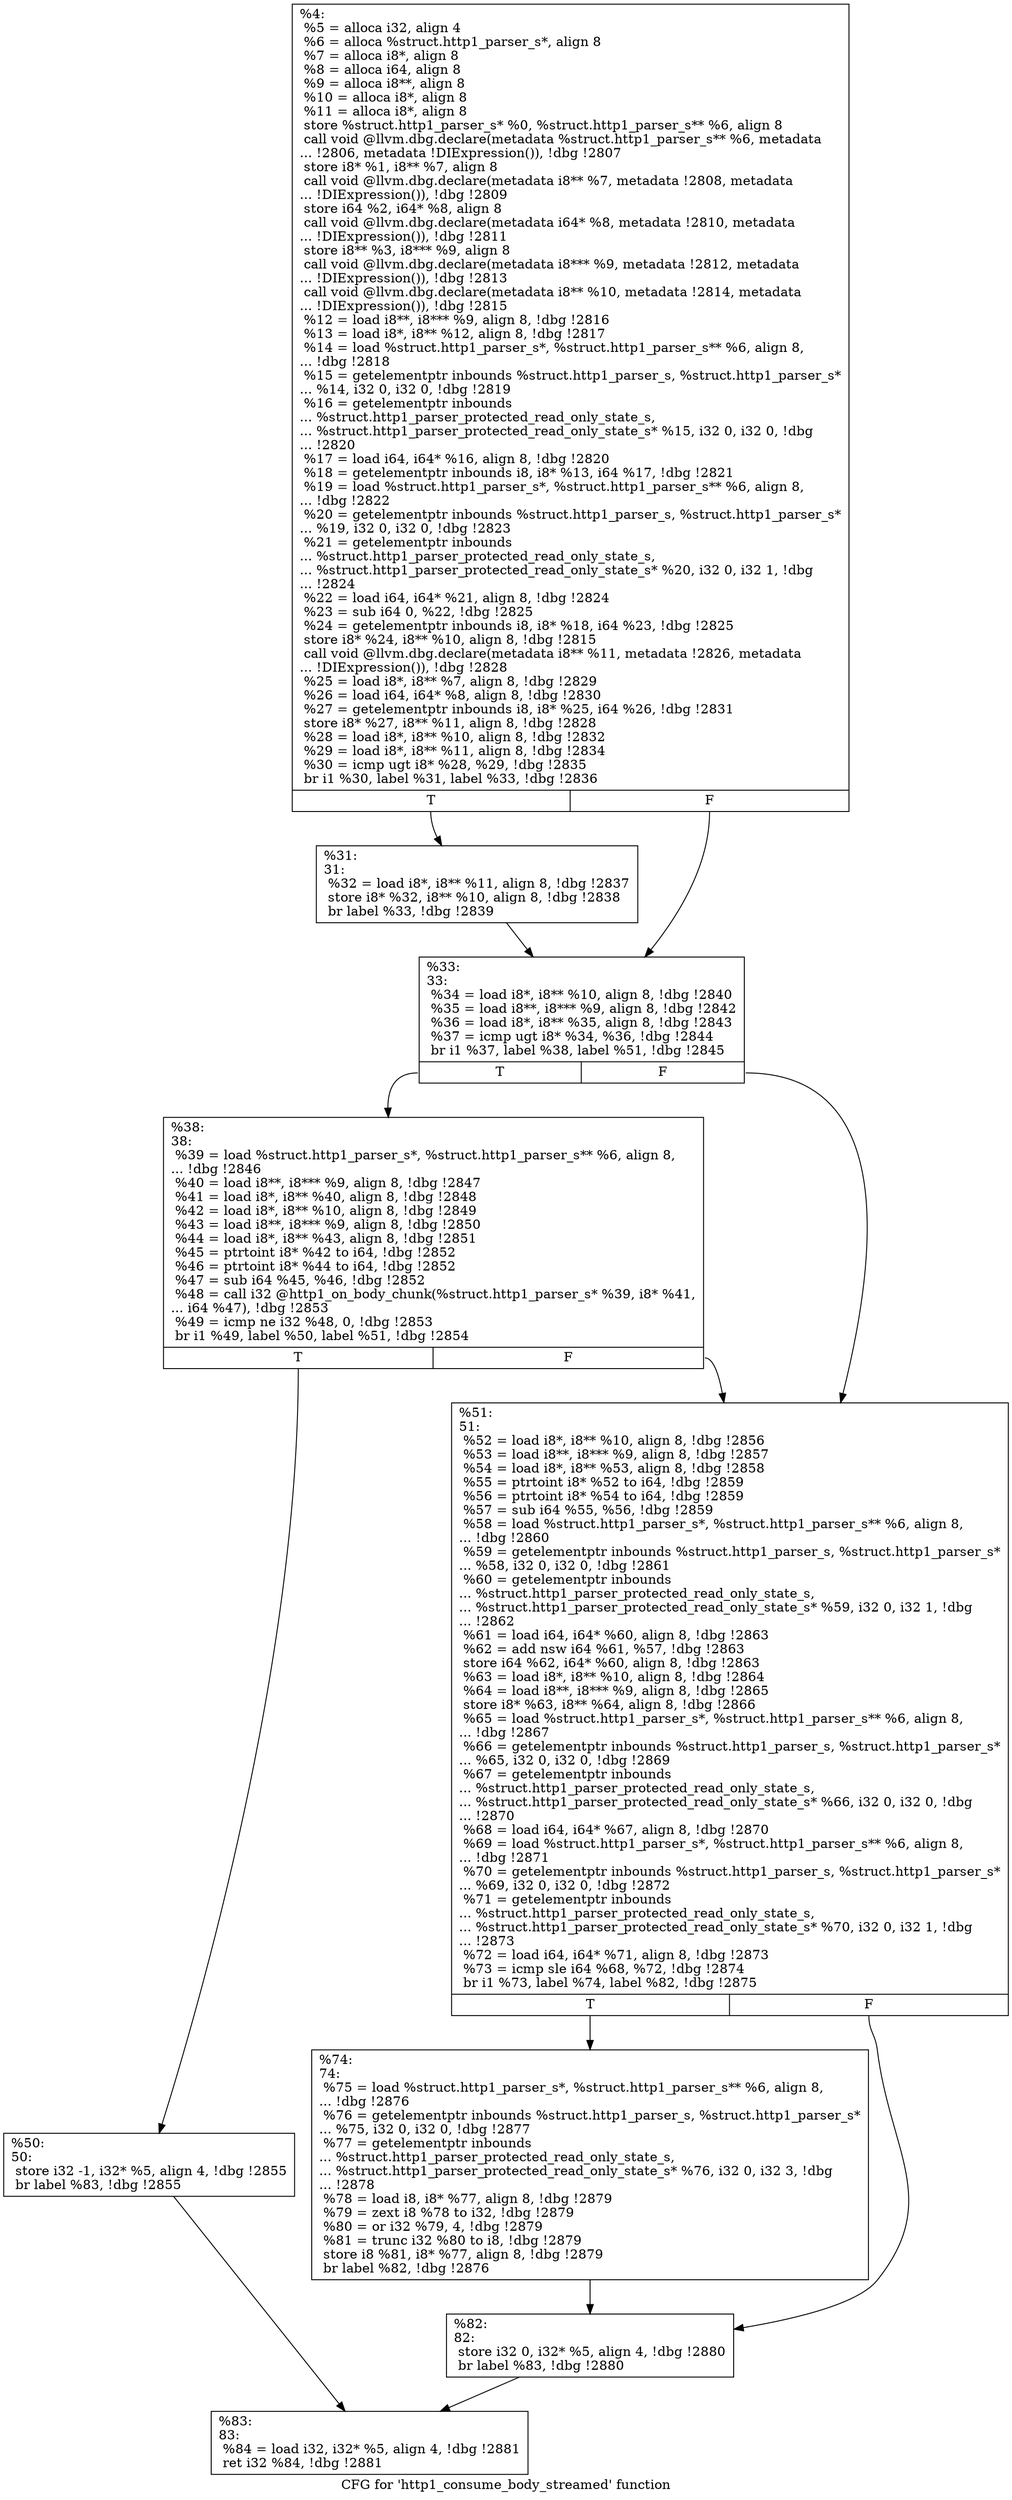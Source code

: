 digraph "CFG for 'http1_consume_body_streamed' function" {
	label="CFG for 'http1_consume_body_streamed' function";

	Node0x55685222b260 [shape=record,label="{%4:\l  %5 = alloca i32, align 4\l  %6 = alloca %struct.http1_parser_s*, align 8\l  %7 = alloca i8*, align 8\l  %8 = alloca i64, align 8\l  %9 = alloca i8**, align 8\l  %10 = alloca i8*, align 8\l  %11 = alloca i8*, align 8\l  store %struct.http1_parser_s* %0, %struct.http1_parser_s** %6, align 8\l  call void @llvm.dbg.declare(metadata %struct.http1_parser_s** %6, metadata\l... !2806, metadata !DIExpression()), !dbg !2807\l  store i8* %1, i8** %7, align 8\l  call void @llvm.dbg.declare(metadata i8** %7, metadata !2808, metadata\l... !DIExpression()), !dbg !2809\l  store i64 %2, i64* %8, align 8\l  call void @llvm.dbg.declare(metadata i64* %8, metadata !2810, metadata\l... !DIExpression()), !dbg !2811\l  store i8** %3, i8*** %9, align 8\l  call void @llvm.dbg.declare(metadata i8*** %9, metadata !2812, metadata\l... !DIExpression()), !dbg !2813\l  call void @llvm.dbg.declare(metadata i8** %10, metadata !2814, metadata\l... !DIExpression()), !dbg !2815\l  %12 = load i8**, i8*** %9, align 8, !dbg !2816\l  %13 = load i8*, i8** %12, align 8, !dbg !2817\l  %14 = load %struct.http1_parser_s*, %struct.http1_parser_s** %6, align 8,\l... !dbg !2818\l  %15 = getelementptr inbounds %struct.http1_parser_s, %struct.http1_parser_s*\l... %14, i32 0, i32 0, !dbg !2819\l  %16 = getelementptr inbounds\l... %struct.http1_parser_protected_read_only_state_s,\l... %struct.http1_parser_protected_read_only_state_s* %15, i32 0, i32 0, !dbg\l... !2820\l  %17 = load i64, i64* %16, align 8, !dbg !2820\l  %18 = getelementptr inbounds i8, i8* %13, i64 %17, !dbg !2821\l  %19 = load %struct.http1_parser_s*, %struct.http1_parser_s** %6, align 8,\l... !dbg !2822\l  %20 = getelementptr inbounds %struct.http1_parser_s, %struct.http1_parser_s*\l... %19, i32 0, i32 0, !dbg !2823\l  %21 = getelementptr inbounds\l... %struct.http1_parser_protected_read_only_state_s,\l... %struct.http1_parser_protected_read_only_state_s* %20, i32 0, i32 1, !dbg\l... !2824\l  %22 = load i64, i64* %21, align 8, !dbg !2824\l  %23 = sub i64 0, %22, !dbg !2825\l  %24 = getelementptr inbounds i8, i8* %18, i64 %23, !dbg !2825\l  store i8* %24, i8** %10, align 8, !dbg !2815\l  call void @llvm.dbg.declare(metadata i8** %11, metadata !2826, metadata\l... !DIExpression()), !dbg !2828\l  %25 = load i8*, i8** %7, align 8, !dbg !2829\l  %26 = load i64, i64* %8, align 8, !dbg !2830\l  %27 = getelementptr inbounds i8, i8* %25, i64 %26, !dbg !2831\l  store i8* %27, i8** %11, align 8, !dbg !2828\l  %28 = load i8*, i8** %10, align 8, !dbg !2832\l  %29 = load i8*, i8** %11, align 8, !dbg !2834\l  %30 = icmp ugt i8* %28, %29, !dbg !2835\l  br i1 %30, label %31, label %33, !dbg !2836\l|{<s0>T|<s1>F}}"];
	Node0x55685222b260:s0 -> Node0x55685222b2b0;
	Node0x55685222b260:s1 -> Node0x55685222b300;
	Node0x55685222b2b0 [shape=record,label="{%31:\l31:                                               \l  %32 = load i8*, i8** %11, align 8, !dbg !2837\l  store i8* %32, i8** %10, align 8, !dbg !2838\l  br label %33, !dbg !2839\l}"];
	Node0x55685222b2b0 -> Node0x55685222b300;
	Node0x55685222b300 [shape=record,label="{%33:\l33:                                               \l  %34 = load i8*, i8** %10, align 8, !dbg !2840\l  %35 = load i8**, i8*** %9, align 8, !dbg !2842\l  %36 = load i8*, i8** %35, align 8, !dbg !2843\l  %37 = icmp ugt i8* %34, %36, !dbg !2844\l  br i1 %37, label %38, label %51, !dbg !2845\l|{<s0>T|<s1>F}}"];
	Node0x55685222b300:s0 -> Node0x55685222b350;
	Node0x55685222b300:s1 -> Node0x55685222b3f0;
	Node0x55685222b350 [shape=record,label="{%38:\l38:                                               \l  %39 = load %struct.http1_parser_s*, %struct.http1_parser_s** %6, align 8,\l... !dbg !2846\l  %40 = load i8**, i8*** %9, align 8, !dbg !2847\l  %41 = load i8*, i8** %40, align 8, !dbg !2848\l  %42 = load i8*, i8** %10, align 8, !dbg !2849\l  %43 = load i8**, i8*** %9, align 8, !dbg !2850\l  %44 = load i8*, i8** %43, align 8, !dbg !2851\l  %45 = ptrtoint i8* %42 to i64, !dbg !2852\l  %46 = ptrtoint i8* %44 to i64, !dbg !2852\l  %47 = sub i64 %45, %46, !dbg !2852\l  %48 = call i32 @http1_on_body_chunk(%struct.http1_parser_s* %39, i8* %41,\l... i64 %47), !dbg !2853\l  %49 = icmp ne i32 %48, 0, !dbg !2853\l  br i1 %49, label %50, label %51, !dbg !2854\l|{<s0>T|<s1>F}}"];
	Node0x55685222b350:s0 -> Node0x55685222b3a0;
	Node0x55685222b350:s1 -> Node0x55685222b3f0;
	Node0x55685222b3a0 [shape=record,label="{%50:\l50:                                               \l  store i32 -1, i32* %5, align 4, !dbg !2855\l  br label %83, !dbg !2855\l}"];
	Node0x55685222b3a0 -> Node0x55685222b4e0;
	Node0x55685222b3f0 [shape=record,label="{%51:\l51:                                               \l  %52 = load i8*, i8** %10, align 8, !dbg !2856\l  %53 = load i8**, i8*** %9, align 8, !dbg !2857\l  %54 = load i8*, i8** %53, align 8, !dbg !2858\l  %55 = ptrtoint i8* %52 to i64, !dbg !2859\l  %56 = ptrtoint i8* %54 to i64, !dbg !2859\l  %57 = sub i64 %55, %56, !dbg !2859\l  %58 = load %struct.http1_parser_s*, %struct.http1_parser_s** %6, align 8,\l... !dbg !2860\l  %59 = getelementptr inbounds %struct.http1_parser_s, %struct.http1_parser_s*\l... %58, i32 0, i32 0, !dbg !2861\l  %60 = getelementptr inbounds\l... %struct.http1_parser_protected_read_only_state_s,\l... %struct.http1_parser_protected_read_only_state_s* %59, i32 0, i32 1, !dbg\l... !2862\l  %61 = load i64, i64* %60, align 8, !dbg !2863\l  %62 = add nsw i64 %61, %57, !dbg !2863\l  store i64 %62, i64* %60, align 8, !dbg !2863\l  %63 = load i8*, i8** %10, align 8, !dbg !2864\l  %64 = load i8**, i8*** %9, align 8, !dbg !2865\l  store i8* %63, i8** %64, align 8, !dbg !2866\l  %65 = load %struct.http1_parser_s*, %struct.http1_parser_s** %6, align 8,\l... !dbg !2867\l  %66 = getelementptr inbounds %struct.http1_parser_s, %struct.http1_parser_s*\l... %65, i32 0, i32 0, !dbg !2869\l  %67 = getelementptr inbounds\l... %struct.http1_parser_protected_read_only_state_s,\l... %struct.http1_parser_protected_read_only_state_s* %66, i32 0, i32 0, !dbg\l... !2870\l  %68 = load i64, i64* %67, align 8, !dbg !2870\l  %69 = load %struct.http1_parser_s*, %struct.http1_parser_s** %6, align 8,\l... !dbg !2871\l  %70 = getelementptr inbounds %struct.http1_parser_s, %struct.http1_parser_s*\l... %69, i32 0, i32 0, !dbg !2872\l  %71 = getelementptr inbounds\l... %struct.http1_parser_protected_read_only_state_s,\l... %struct.http1_parser_protected_read_only_state_s* %70, i32 0, i32 1, !dbg\l... !2873\l  %72 = load i64, i64* %71, align 8, !dbg !2873\l  %73 = icmp sle i64 %68, %72, !dbg !2874\l  br i1 %73, label %74, label %82, !dbg !2875\l|{<s0>T|<s1>F}}"];
	Node0x55685222b3f0:s0 -> Node0x55685222b440;
	Node0x55685222b3f0:s1 -> Node0x55685222b490;
	Node0x55685222b440 [shape=record,label="{%74:\l74:                                               \l  %75 = load %struct.http1_parser_s*, %struct.http1_parser_s** %6, align 8,\l... !dbg !2876\l  %76 = getelementptr inbounds %struct.http1_parser_s, %struct.http1_parser_s*\l... %75, i32 0, i32 0, !dbg !2877\l  %77 = getelementptr inbounds\l... %struct.http1_parser_protected_read_only_state_s,\l... %struct.http1_parser_protected_read_only_state_s* %76, i32 0, i32 3, !dbg\l... !2878\l  %78 = load i8, i8* %77, align 8, !dbg !2879\l  %79 = zext i8 %78 to i32, !dbg !2879\l  %80 = or i32 %79, 4, !dbg !2879\l  %81 = trunc i32 %80 to i8, !dbg !2879\l  store i8 %81, i8* %77, align 8, !dbg !2879\l  br label %82, !dbg !2876\l}"];
	Node0x55685222b440 -> Node0x55685222b490;
	Node0x55685222b490 [shape=record,label="{%82:\l82:                                               \l  store i32 0, i32* %5, align 4, !dbg !2880\l  br label %83, !dbg !2880\l}"];
	Node0x55685222b490 -> Node0x55685222b4e0;
	Node0x55685222b4e0 [shape=record,label="{%83:\l83:                                               \l  %84 = load i32, i32* %5, align 4, !dbg !2881\l  ret i32 %84, !dbg !2881\l}"];
}
